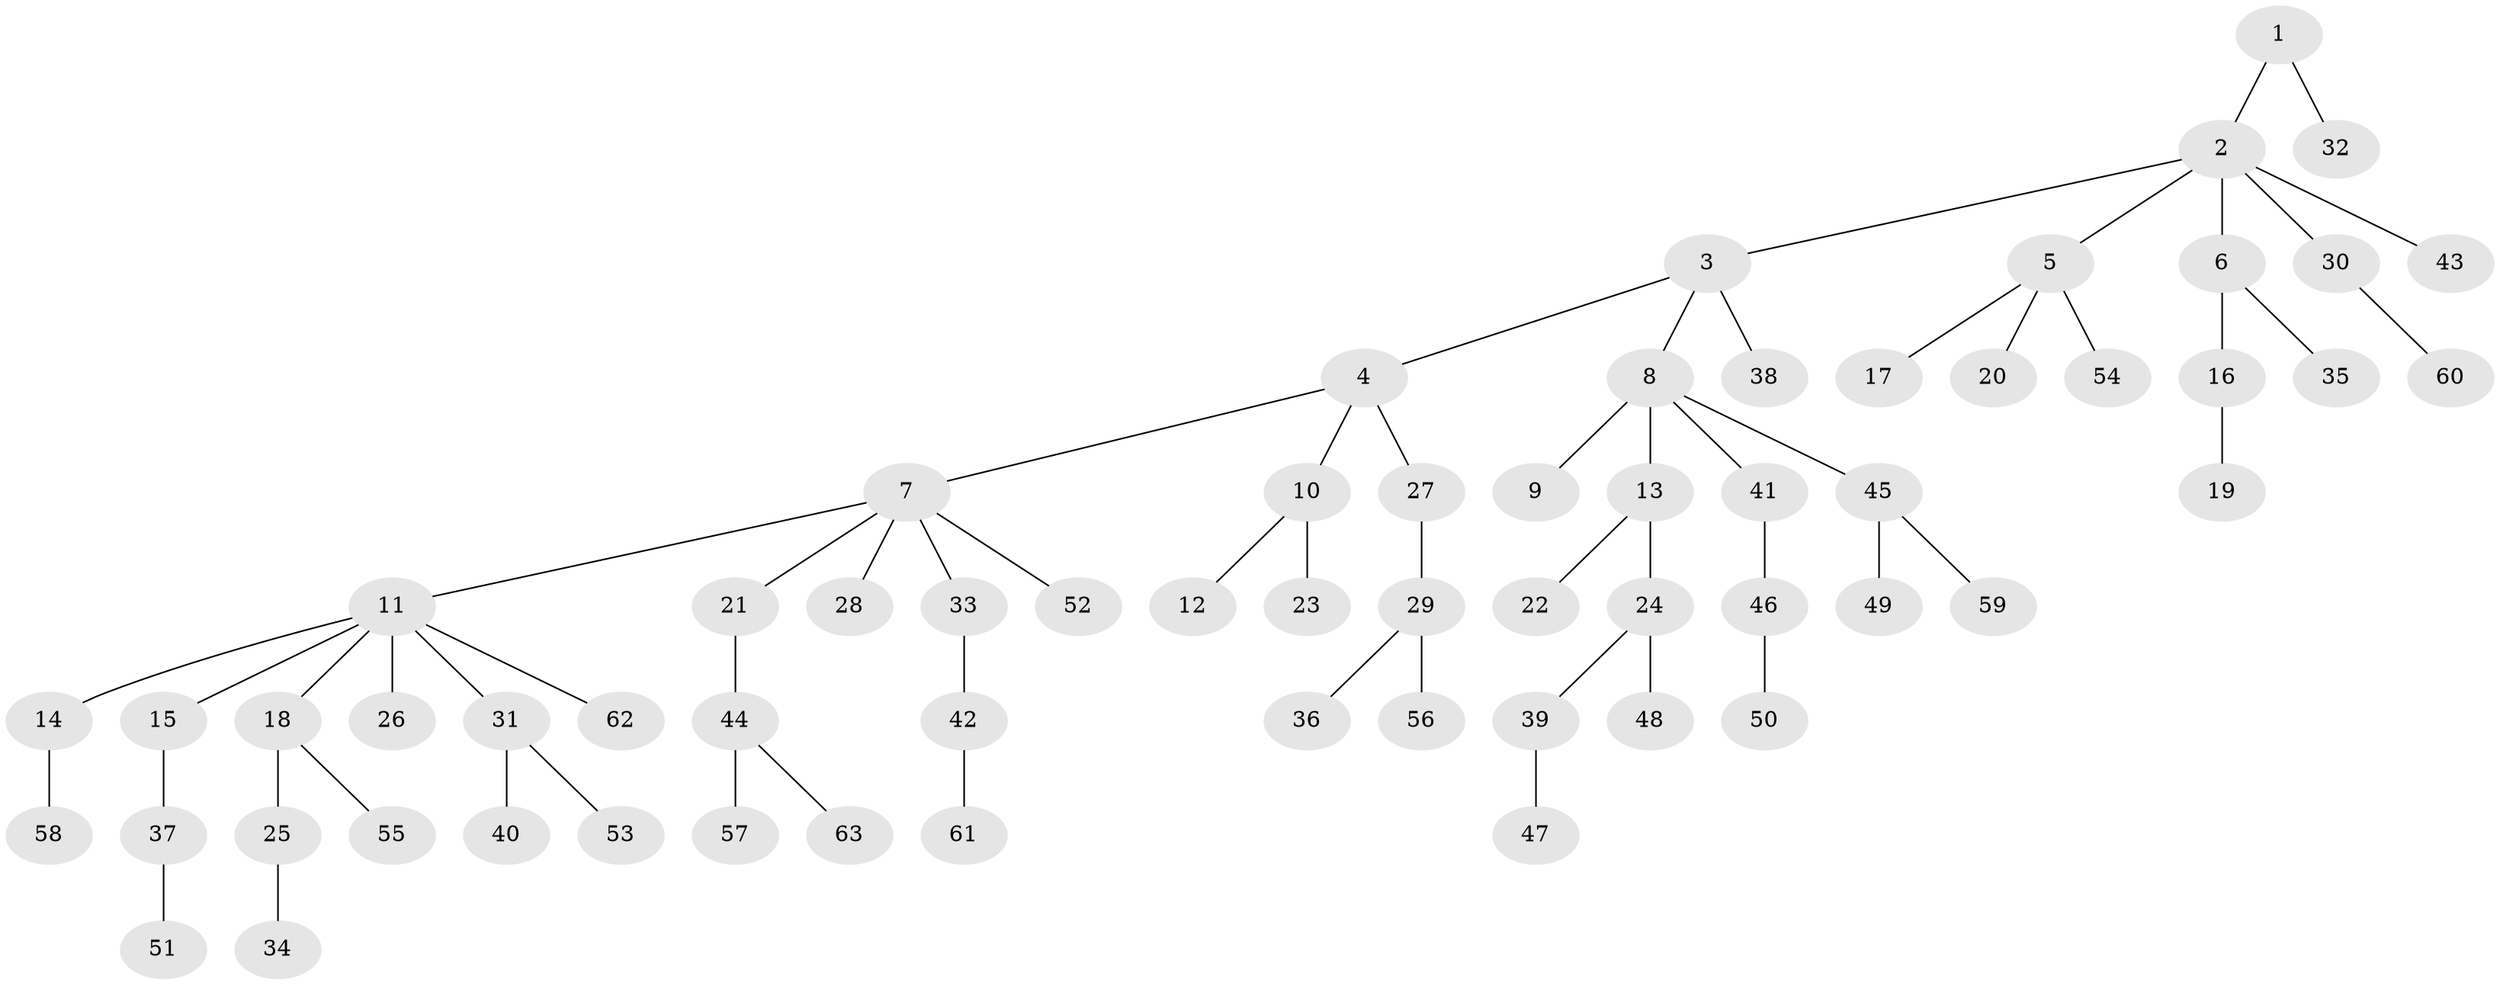 // coarse degree distribution, {1: 0.5365853658536586, 6: 0.07317073170731707, 3: 0.04878048780487805, 4: 0.07317073170731707, 2: 0.2682926829268293}
// Generated by graph-tools (version 1.1) at 2025/24/03/03/25 07:24:05]
// undirected, 63 vertices, 62 edges
graph export_dot {
graph [start="1"]
  node [color=gray90,style=filled];
  1;
  2;
  3;
  4;
  5;
  6;
  7;
  8;
  9;
  10;
  11;
  12;
  13;
  14;
  15;
  16;
  17;
  18;
  19;
  20;
  21;
  22;
  23;
  24;
  25;
  26;
  27;
  28;
  29;
  30;
  31;
  32;
  33;
  34;
  35;
  36;
  37;
  38;
  39;
  40;
  41;
  42;
  43;
  44;
  45;
  46;
  47;
  48;
  49;
  50;
  51;
  52;
  53;
  54;
  55;
  56;
  57;
  58;
  59;
  60;
  61;
  62;
  63;
  1 -- 2;
  1 -- 32;
  2 -- 3;
  2 -- 5;
  2 -- 6;
  2 -- 30;
  2 -- 43;
  3 -- 4;
  3 -- 8;
  3 -- 38;
  4 -- 7;
  4 -- 10;
  4 -- 27;
  5 -- 17;
  5 -- 20;
  5 -- 54;
  6 -- 16;
  6 -- 35;
  7 -- 11;
  7 -- 21;
  7 -- 28;
  7 -- 33;
  7 -- 52;
  8 -- 9;
  8 -- 13;
  8 -- 41;
  8 -- 45;
  10 -- 12;
  10 -- 23;
  11 -- 14;
  11 -- 15;
  11 -- 18;
  11 -- 26;
  11 -- 31;
  11 -- 62;
  13 -- 22;
  13 -- 24;
  14 -- 58;
  15 -- 37;
  16 -- 19;
  18 -- 25;
  18 -- 55;
  21 -- 44;
  24 -- 39;
  24 -- 48;
  25 -- 34;
  27 -- 29;
  29 -- 36;
  29 -- 56;
  30 -- 60;
  31 -- 40;
  31 -- 53;
  33 -- 42;
  37 -- 51;
  39 -- 47;
  41 -- 46;
  42 -- 61;
  44 -- 57;
  44 -- 63;
  45 -- 49;
  45 -- 59;
  46 -- 50;
}
